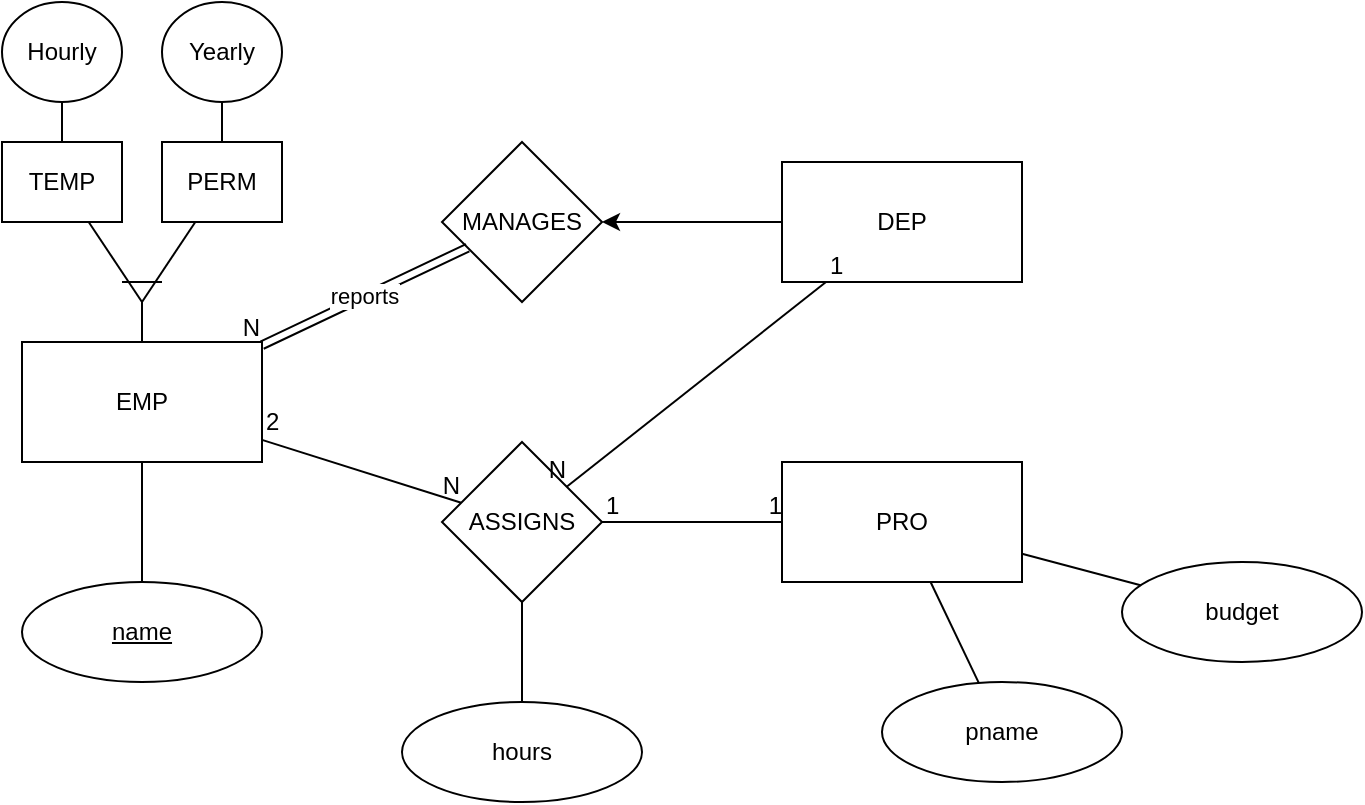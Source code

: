 <mxfile version="14.6.1" type="github">
  <diagram id="R2lEEEUBdFMjLlhIrx00" name="Page-1">
    <mxGraphModel dx="868" dy="488" grid="1" gridSize="10" guides="1" tooltips="1" connect="1" arrows="1" fold="1" page="1" pageScale="1" pageWidth="850" pageHeight="1100" math="0" shadow="0" extFonts="Permanent Marker^https://fonts.googleapis.com/css?family=Permanent+Marker">
      <root>
        <mxCell id="0" />
        <mxCell id="1" parent="0" />
        <mxCell id="QMgohsQhRAzWjeksazrZ-1" value="EMP" style="rounded=0;whiteSpace=wrap;html=1;" parent="1" vertex="1">
          <mxGeometry x="100" y="220" width="120" height="60" as="geometry" />
        </mxCell>
        <mxCell id="QMgohsQhRAzWjeksazrZ-2" value="PRO" style="rounded=0;whiteSpace=wrap;html=1;" parent="1" vertex="1">
          <mxGeometry x="480" y="280" width="120" height="60" as="geometry" />
        </mxCell>
        <mxCell id="QMgohsQhRAzWjeksazrZ-43" style="edgeStyle=orthogonalEdgeStyle;rounded=0;orthogonalLoop=1;jettySize=auto;html=1;exitX=0;exitY=0.5;exitDx=0;exitDy=0;" parent="1" source="QMgohsQhRAzWjeksazrZ-3" target="QMgohsQhRAzWjeksazrZ-9" edge="1">
          <mxGeometry relative="1" as="geometry" />
        </mxCell>
        <mxCell id="QMgohsQhRAzWjeksazrZ-3" value="DEP" style="rounded=0;whiteSpace=wrap;html=1;" parent="1" vertex="1">
          <mxGeometry x="480" y="130" width="120" height="60" as="geometry" />
        </mxCell>
        <mxCell id="QMgohsQhRAzWjeksazrZ-4" value="PERM" style="rounded=0;whiteSpace=wrap;html=1;" parent="1" vertex="1">
          <mxGeometry x="170" y="120" width="60" height="40" as="geometry" />
        </mxCell>
        <mxCell id="QMgohsQhRAzWjeksazrZ-7" value="TEMP" style="rounded=0;whiteSpace=wrap;html=1;" parent="1" vertex="1">
          <mxGeometry x="90" y="120" width="60" height="40" as="geometry" />
        </mxCell>
        <mxCell id="QMgohsQhRAzWjeksazrZ-8" value="ASSIGNS" style="rhombus;whiteSpace=wrap;html=1;" parent="1" vertex="1">
          <mxGeometry x="310" y="270" width="80" height="80" as="geometry" />
        </mxCell>
        <mxCell id="QMgohsQhRAzWjeksazrZ-9" value="MANAGES" style="rhombus;whiteSpace=wrap;html=1;" parent="1" vertex="1">
          <mxGeometry x="310" y="120" width="80" height="80" as="geometry" />
        </mxCell>
        <mxCell id="QMgohsQhRAzWjeksazrZ-10" value="Yearly" style="ellipse;whiteSpace=wrap;html=1;" parent="1" vertex="1">
          <mxGeometry x="170" y="50" width="60" height="50" as="geometry" />
        </mxCell>
        <mxCell id="QMgohsQhRAzWjeksazrZ-11" value="Hourly" style="ellipse;whiteSpace=wrap;html=1;" parent="1" vertex="1">
          <mxGeometry x="90" y="50" width="60" height="50" as="geometry" />
        </mxCell>
        <mxCell id="QMgohsQhRAzWjeksazrZ-12" value="&lt;u&gt;name&lt;/u&gt;" style="ellipse;whiteSpace=wrap;html=1;" parent="1" vertex="1">
          <mxGeometry x="100" y="340" width="120" height="50" as="geometry" />
        </mxCell>
        <mxCell id="QMgohsQhRAzWjeksazrZ-14" value="" style="endArrow=none;html=1;" parent="1" source="QMgohsQhRAzWjeksazrZ-7" target="QMgohsQhRAzWjeksazrZ-11" edge="1">
          <mxGeometry width="50" height="50" relative="1" as="geometry">
            <mxPoint x="90" y="250" as="sourcePoint" />
            <mxPoint x="140" y="200" as="targetPoint" />
          </mxGeometry>
        </mxCell>
        <mxCell id="QMgohsQhRAzWjeksazrZ-15" value="" style="endArrow=none;html=1;" parent="1" source="QMgohsQhRAzWjeksazrZ-4" target="QMgohsQhRAzWjeksazrZ-10" edge="1">
          <mxGeometry width="50" height="50" relative="1" as="geometry">
            <mxPoint x="270" y="160" as="sourcePoint" />
            <mxPoint x="320" y="110" as="targetPoint" />
          </mxGeometry>
        </mxCell>
        <mxCell id="QMgohsQhRAzWjeksazrZ-16" value="" style="endArrow=none;html=1;" parent="1" target="QMgohsQhRAzWjeksazrZ-7" edge="1">
          <mxGeometry width="50" height="50" relative="1" as="geometry">
            <mxPoint x="160" y="200" as="sourcePoint" />
            <mxPoint x="90" y="170" as="targetPoint" />
          </mxGeometry>
        </mxCell>
        <mxCell id="QMgohsQhRAzWjeksazrZ-17" value="" style="endArrow=none;html=1;" parent="1" target="QMgohsQhRAzWjeksazrZ-4" edge="1">
          <mxGeometry width="50" height="50" relative="1" as="geometry">
            <mxPoint x="160" y="200" as="sourcePoint" />
            <mxPoint x="60" y="250" as="targetPoint" />
          </mxGeometry>
        </mxCell>
        <mxCell id="QMgohsQhRAzWjeksazrZ-19" value="" style="endArrow=none;html=1;" parent="1" source="QMgohsQhRAzWjeksazrZ-1" edge="1">
          <mxGeometry width="50" height="50" relative="1" as="geometry">
            <mxPoint x="310" y="210" as="sourcePoint" />
            <mxPoint x="160" y="200" as="targetPoint" />
          </mxGeometry>
        </mxCell>
        <mxCell id="QMgohsQhRAzWjeksazrZ-20" value="" style="endArrow=none;html=1;" parent="1" edge="1">
          <mxGeometry width="50" height="50" relative="1" as="geometry">
            <mxPoint x="150" y="190" as="sourcePoint" />
            <mxPoint x="170" y="190" as="targetPoint" />
          </mxGeometry>
        </mxCell>
        <mxCell id="QMgohsQhRAzWjeksazrZ-21" value="" style="endArrow=none;html=1;" parent="1" source="QMgohsQhRAzWjeksazrZ-12" target="QMgohsQhRAzWjeksazrZ-1" edge="1">
          <mxGeometry width="50" height="50" relative="1" as="geometry">
            <mxPoint x="70" y="340" as="sourcePoint" />
            <mxPoint x="120" y="290" as="targetPoint" />
          </mxGeometry>
        </mxCell>
        <mxCell id="QMgohsQhRAzWjeksazrZ-22" value="reports" style="shape=link;html=1;rounded=0;" parent="1" source="QMgohsQhRAzWjeksazrZ-9" target="QMgohsQhRAzWjeksazrZ-1" edge="1">
          <mxGeometry relative="1" as="geometry">
            <mxPoint x="265" y="300" as="sourcePoint" />
            <mxPoint x="425" y="300" as="targetPoint" />
          </mxGeometry>
        </mxCell>
        <mxCell id="QMgohsQhRAzWjeksazrZ-23" value="N" style="resizable=0;html=1;align=right;verticalAlign=bottom;" parent="QMgohsQhRAzWjeksazrZ-22" connectable="0" vertex="1">
          <mxGeometry x="1" relative="1" as="geometry" />
        </mxCell>
        <mxCell id="QMgohsQhRAzWjeksazrZ-24" value="" style="endArrow=none;html=1;rounded=0;" parent="1" source="QMgohsQhRAzWjeksazrZ-1" target="QMgohsQhRAzWjeksazrZ-8" edge="1">
          <mxGeometry relative="1" as="geometry">
            <mxPoint x="340" y="320" as="sourcePoint" />
            <mxPoint x="330" y="310" as="targetPoint" />
          </mxGeometry>
        </mxCell>
        <mxCell id="QMgohsQhRAzWjeksazrZ-25" value="2" style="resizable=0;html=1;align=left;verticalAlign=bottom;" parent="QMgohsQhRAzWjeksazrZ-24" connectable="0" vertex="1">
          <mxGeometry x="-1" relative="1" as="geometry" />
        </mxCell>
        <mxCell id="QMgohsQhRAzWjeksazrZ-26" value="N" style="resizable=0;html=1;align=right;verticalAlign=bottom;" parent="QMgohsQhRAzWjeksazrZ-24" connectable="0" vertex="1">
          <mxGeometry x="1" relative="1" as="geometry" />
        </mxCell>
        <mxCell id="QMgohsQhRAzWjeksazrZ-27" value="hours" style="ellipse;whiteSpace=wrap;html=1;" parent="1" vertex="1">
          <mxGeometry x="290" y="400" width="120" height="50" as="geometry" />
        </mxCell>
        <mxCell id="QMgohsQhRAzWjeksazrZ-29" value="" style="endArrow=none;html=1;" parent="1" source="QMgohsQhRAzWjeksazrZ-27" target="QMgohsQhRAzWjeksazrZ-8" edge="1">
          <mxGeometry width="50" height="50" relative="1" as="geometry">
            <mxPoint x="310" y="420" as="sourcePoint" />
            <mxPoint x="360" y="370" as="targetPoint" />
          </mxGeometry>
        </mxCell>
        <mxCell id="QMgohsQhRAzWjeksazrZ-32" value="" style="endArrow=none;html=1;rounded=0;" parent="1" source="QMgohsQhRAzWjeksazrZ-8" target="QMgohsQhRAzWjeksazrZ-2" edge="1">
          <mxGeometry relative="1" as="geometry">
            <mxPoint x="230" y="278.947" as="sourcePoint" />
            <mxPoint x="329.6" y="310.4" as="targetPoint" />
          </mxGeometry>
        </mxCell>
        <mxCell id="QMgohsQhRAzWjeksazrZ-33" value="1" style="resizable=0;html=1;align=left;verticalAlign=bottom;" parent="QMgohsQhRAzWjeksazrZ-32" connectable="0" vertex="1">
          <mxGeometry x="-1" relative="1" as="geometry" />
        </mxCell>
        <mxCell id="QMgohsQhRAzWjeksazrZ-34" value="1" style="resizable=0;html=1;align=right;verticalAlign=bottom;" parent="QMgohsQhRAzWjeksazrZ-32" connectable="0" vertex="1">
          <mxGeometry x="1" relative="1" as="geometry" />
        </mxCell>
        <mxCell id="QMgohsQhRAzWjeksazrZ-35" value="pname" style="ellipse;whiteSpace=wrap;html=1;" parent="1" vertex="1">
          <mxGeometry x="530" y="390" width="120" height="50" as="geometry" />
        </mxCell>
        <mxCell id="QMgohsQhRAzWjeksazrZ-36" value="budget" style="ellipse;whiteSpace=wrap;html=1;" parent="1" vertex="1">
          <mxGeometry x="650" y="330" width="120" height="50" as="geometry" />
        </mxCell>
        <mxCell id="QMgohsQhRAzWjeksazrZ-38" value="" style="endArrow=none;html=1;" parent="1" source="QMgohsQhRAzWjeksazrZ-35" target="QMgohsQhRAzWjeksazrZ-2" edge="1">
          <mxGeometry width="50" height="50" relative="1" as="geometry">
            <mxPoint x="450" y="400" as="sourcePoint" />
            <mxPoint x="500" y="350" as="targetPoint" />
          </mxGeometry>
        </mxCell>
        <mxCell id="QMgohsQhRAzWjeksazrZ-39" value="" style="endArrow=none;html=1;" parent="1" source="QMgohsQhRAzWjeksazrZ-36" target="QMgohsQhRAzWjeksazrZ-2" edge="1">
          <mxGeometry width="50" height="50" relative="1" as="geometry">
            <mxPoint x="680" y="310" as="sourcePoint" />
            <mxPoint x="730" y="260" as="targetPoint" />
          </mxGeometry>
        </mxCell>
        <mxCell id="QMgohsQhRAzWjeksazrZ-40" value="" style="endArrow=none;html=1;rounded=0;" parent="1" source="QMgohsQhRAzWjeksazrZ-3" target="QMgohsQhRAzWjeksazrZ-8" edge="1">
          <mxGeometry relative="1" as="geometry">
            <mxPoint x="400" y="320" as="sourcePoint" />
            <mxPoint x="490" y="320" as="targetPoint" />
          </mxGeometry>
        </mxCell>
        <mxCell id="QMgohsQhRAzWjeksazrZ-41" value="1" style="resizable=0;html=1;align=left;verticalAlign=bottom;" parent="QMgohsQhRAzWjeksazrZ-40" connectable="0" vertex="1">
          <mxGeometry x="-1" relative="1" as="geometry" />
        </mxCell>
        <mxCell id="QMgohsQhRAzWjeksazrZ-42" value="N" style="resizable=0;html=1;align=right;verticalAlign=bottom;" parent="QMgohsQhRAzWjeksazrZ-40" connectable="0" vertex="1">
          <mxGeometry x="1" relative="1" as="geometry" />
        </mxCell>
      </root>
    </mxGraphModel>
  </diagram>
</mxfile>
